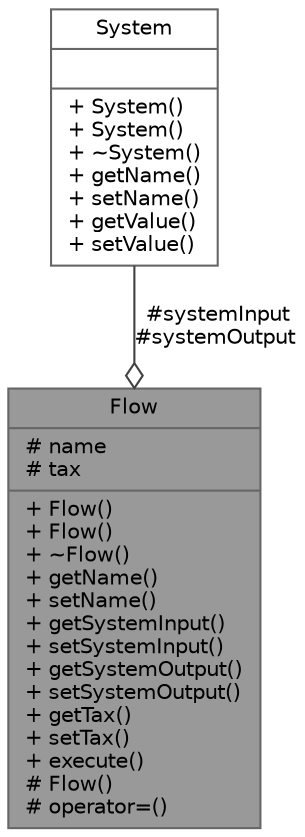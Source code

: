 digraph "Flow"
{
 // LATEX_PDF_SIZE
  bgcolor="transparent";
  edge [fontname=Helvetica,fontsize=10,labelfontname=Helvetica,labelfontsize=10];
  node [fontname=Helvetica,fontsize=10,shape=box,height=0.2,width=0.4];
  Node1 [shape=record,label="{Flow\n|# name\l# tax\l|+ Flow()\l+ Flow()\l+ ~Flow()\l+ getName()\l+ setName()\l+ getSystemInput()\l+ setSystemInput()\l+ getSystemOutput()\l+ setSystemOutput()\l+ getTax()\l+ setTax()\l+ execute()\l# Flow()\l# operator=()\l}",height=0.2,width=0.4,color="gray40", fillcolor="grey60", style="filled", fontcolor="black",tooltip="Flows abstract class."];
  Node2 -> Node1 [color="grey25",style="solid",label=" #systemInput\n#systemOutput" ,arrowhead="odiamond"];
  Node2 [shape=record,label="{System\n||+ System()\l+ System()\l+ ~System()\l+ getName()\l+ setName()\l+ getValue()\l+ setValue()\l}",height=0.2,width=0.4,color="gray40", fillcolor="white", style="filled",URL="$class_system.html",tooltip="System class implementation."];
}
